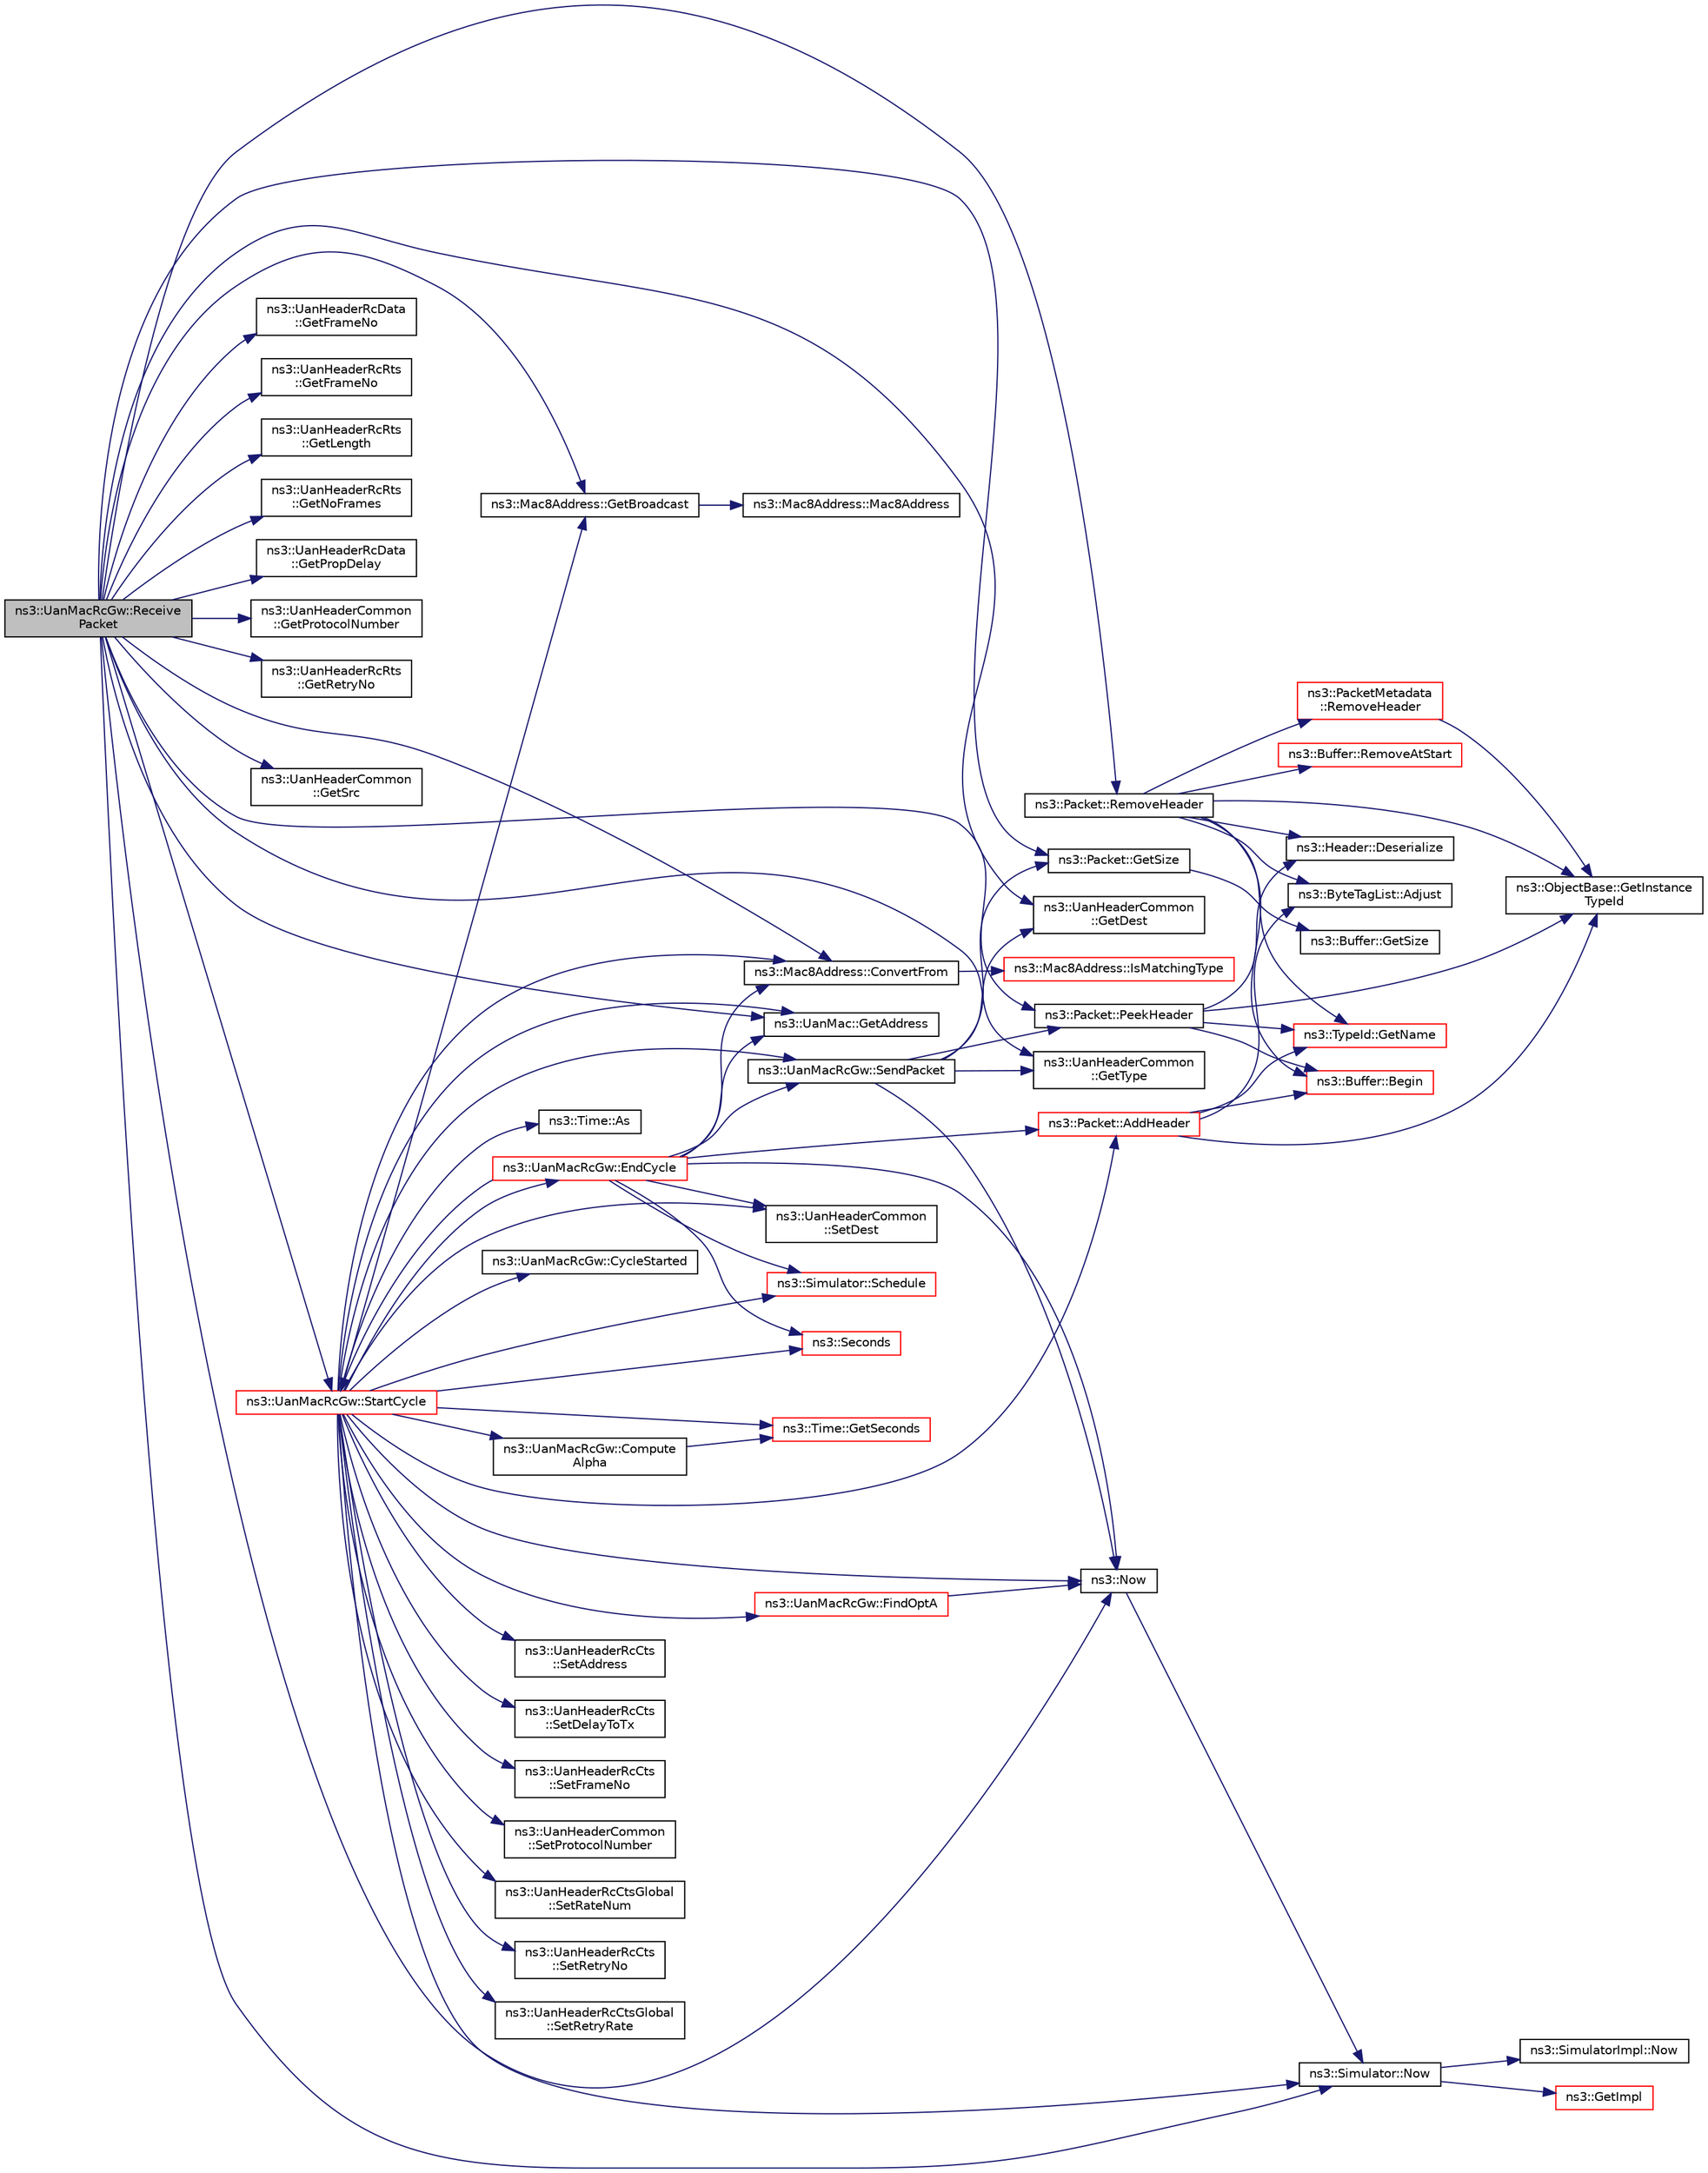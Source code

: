 digraph "ns3::UanMacRcGw::ReceivePacket"
{
 // LATEX_PDF_SIZE
  edge [fontname="Helvetica",fontsize="10",labelfontname="Helvetica",labelfontsize="10"];
  node [fontname="Helvetica",fontsize="10",shape=record];
  rankdir="LR";
  Node1 [label="ns3::UanMacRcGw::Receive\lPacket",height=0.2,width=0.4,color="black", fillcolor="grey75", style="filled", fontcolor="black",tooltip="PHY receive ok callback."];
  Node1 -> Node2 [color="midnightblue",fontsize="10",style="solid",fontname="Helvetica"];
  Node2 [label="ns3::Mac8Address::ConvertFrom",height=0.2,width=0.4,color="black", fillcolor="white", style="filled",URL="$classns3_1_1_mac8_address.html#a60c112506434f766f06b548c2b853d30",tooltip="Convert a generic address to a Mac8Address."];
  Node2 -> Node3 [color="midnightblue",fontsize="10",style="solid",fontname="Helvetica"];
  Node3 [label="ns3::Mac8Address::IsMatchingType",height=0.2,width=0.4,color="red", fillcolor="white", style="filled",URL="$classns3_1_1_mac8_address.html#a6d6d87013c99c897b9c5f7eadd697eb2",tooltip="Check that a generic Address is compatible with Mac8Address."];
  Node1 -> Node6 [color="midnightblue",fontsize="10",style="solid",fontname="Helvetica"];
  Node6 [label="ns3::UanMac::GetAddress",height=0.2,width=0.4,color="black", fillcolor="white", style="filled",URL="$classns3_1_1_uan_mac.html#ab39b04d612b5974e68ac1b5eec07933e",tooltip="Get the MAC Address."];
  Node1 -> Node7 [color="midnightblue",fontsize="10",style="solid",fontname="Helvetica"];
  Node7 [label="ns3::Mac8Address::GetBroadcast",height=0.2,width=0.4,color="black", fillcolor="white", style="filled",URL="$classns3_1_1_mac8_address.html#a28c0664a44c8ea191014bc428a704698",tooltip="Get the broadcast address (255)."];
  Node7 -> Node8 [color="midnightblue",fontsize="10",style="solid",fontname="Helvetica"];
  Node8 [label="ns3::Mac8Address::Mac8Address",height=0.2,width=0.4,color="black", fillcolor="white", style="filled",URL="$classns3_1_1_mac8_address.html#afb55d36f0398e8ce0cd86f1fb73db76e",tooltip="Constructor."];
  Node1 -> Node9 [color="midnightblue",fontsize="10",style="solid",fontname="Helvetica"];
  Node9 [label="ns3::UanHeaderCommon\l::GetDest",height=0.2,width=0.4,color="black", fillcolor="white", style="filled",URL="$classns3_1_1_uan_header_common.html#a92d546ec6eb93242c3c6578a8502013c",tooltip="Get the destination address."];
  Node1 -> Node10 [color="midnightblue",fontsize="10",style="solid",fontname="Helvetica"];
  Node10 [label="ns3::UanHeaderRcData\l::GetFrameNo",height=0.2,width=0.4,color="black", fillcolor="white", style="filled",URL="$classns3_1_1_uan_header_rc_data.html#aaa48bb2e14172ea05906472c4a7359a4",tooltip="Get the frame number of the reservation being transmitted."];
  Node1 -> Node11 [color="midnightblue",fontsize="10",style="solid",fontname="Helvetica"];
  Node11 [label="ns3::UanHeaderRcRts\l::GetFrameNo",height=0.2,width=0.4,color="black", fillcolor="white", style="filled",URL="$classns3_1_1_uan_header_rc_rts.html#a15f177e1b661a2bba9ded40c43bfbd12",tooltip="Get the frame number."];
  Node1 -> Node12 [color="midnightblue",fontsize="10",style="solid",fontname="Helvetica"];
  Node12 [label="ns3::UanHeaderRcRts\l::GetLength",height=0.2,width=0.4,color="black", fillcolor="white", style="filled",URL="$classns3_1_1_uan_header_rc_rts.html#aa38e1eff2b0f1714d52f5b8e2ae9e539",tooltip="Get the total number of bytes in the reservation, including headers."];
  Node1 -> Node13 [color="midnightblue",fontsize="10",style="solid",fontname="Helvetica"];
  Node13 [label="ns3::UanHeaderRcRts\l::GetNoFrames",height=0.2,width=0.4,color="black", fillcolor="white", style="filled",URL="$classns3_1_1_uan_header_rc_rts.html#a4f9990bf00f1a4a1661f28c2446ae5d8",tooltip="Get the number of data frames in the reservation."];
  Node1 -> Node14 [color="midnightblue",fontsize="10",style="solid",fontname="Helvetica"];
  Node14 [label="ns3::UanHeaderRcData\l::GetPropDelay",height=0.2,width=0.4,color="black", fillcolor="white", style="filled",URL="$classns3_1_1_uan_header_rc_data.html#a66cf8b47214d6ebf4fc5d54e10137d5e",tooltip="Get the propagation delay found in handshaking."];
  Node1 -> Node15 [color="midnightblue",fontsize="10",style="solid",fontname="Helvetica"];
  Node15 [label="ns3::UanHeaderCommon\l::GetProtocolNumber",height=0.2,width=0.4,color="black", fillcolor="white", style="filled",URL="$classns3_1_1_uan_header_common.html#adfae6303ccb528564a83a2352a7a7758",tooltip="Get the packet type value."];
  Node1 -> Node16 [color="midnightblue",fontsize="10",style="solid",fontname="Helvetica"];
  Node16 [label="ns3::UanHeaderRcRts\l::GetRetryNo",height=0.2,width=0.4,color="black", fillcolor="white", style="filled",URL="$classns3_1_1_uan_header_rc_rts.html#a807d7d6944096c82c9adcc2c57056bd5",tooltip="Get the retry number of this RTS packet."];
  Node1 -> Node17 [color="midnightblue",fontsize="10",style="solid",fontname="Helvetica"];
  Node17 [label="ns3::Packet::GetSize",height=0.2,width=0.4,color="black", fillcolor="white", style="filled",URL="$classns3_1_1_packet.html#afff7cb1ff518ee6dc0d424e10a5ad6ec",tooltip="Returns the the size in bytes of the packet (including the zero-filled initial payload)."];
  Node17 -> Node18 [color="midnightblue",fontsize="10",style="solid",fontname="Helvetica"];
  Node18 [label="ns3::Buffer::GetSize",height=0.2,width=0.4,color="black", fillcolor="white", style="filled",URL="$classns3_1_1_buffer.html#a60c9172d2b102f8856c81b2126c8b209",tooltip=" "];
  Node1 -> Node19 [color="midnightblue",fontsize="10",style="solid",fontname="Helvetica"];
  Node19 [label="ns3::UanHeaderCommon\l::GetSrc",height=0.2,width=0.4,color="black", fillcolor="white", style="filled",URL="$classns3_1_1_uan_header_common.html#a752f6c20958be24f0d681a56273046d3",tooltip="Get the source address."];
  Node1 -> Node20 [color="midnightblue",fontsize="10",style="solid",fontname="Helvetica"];
  Node20 [label="ns3::UanHeaderCommon\l::GetType",height=0.2,width=0.4,color="black", fillcolor="white", style="filled",URL="$classns3_1_1_uan_header_common.html#a15e8abf5c236cc15b25979d1d61c478f",tooltip="Get the header type value."];
  Node1 -> Node21 [color="midnightblue",fontsize="10",style="solid",fontname="Helvetica"];
  Node21 [label="ns3::Now",height=0.2,width=0.4,color="black", fillcolor="white", style="filled",URL="$group__simulator.html#gac3635e2e87f7ce316c89290ee1b01d0d",tooltip="create an ns3::Time instance which contains the current simulation time."];
  Node21 -> Node22 [color="midnightblue",fontsize="10",style="solid",fontname="Helvetica"];
  Node22 [label="ns3::Simulator::Now",height=0.2,width=0.4,color="black", fillcolor="white", style="filled",URL="$classns3_1_1_simulator.html#ac3178fa975b419f7875e7105be122800",tooltip="Return the current simulation virtual time."];
  Node22 -> Node23 [color="midnightblue",fontsize="10",style="solid",fontname="Helvetica"];
  Node23 [label="ns3::GetImpl",height=0.2,width=0.4,color="red", fillcolor="white", style="filled",URL="$group__simulator.html#ga42eb4eddad41528d4d99794a3dae3fd0",tooltip="Get the SimulatorImpl singleton."];
  Node22 -> Node72 [color="midnightblue",fontsize="10",style="solid",fontname="Helvetica"];
  Node72 [label="ns3::SimulatorImpl::Now",height=0.2,width=0.4,color="black", fillcolor="white", style="filled",URL="$classns3_1_1_simulator_impl.html#aa516c50060846adc6fd316e83ef0797c",tooltip="Return the current simulation virtual time."];
  Node1 -> Node22 [color="midnightblue",fontsize="10",style="solid",fontname="Helvetica"];
  Node1 -> Node73 [color="midnightblue",fontsize="10",style="solid",fontname="Helvetica"];
  Node73 [label="ns3::Packet::PeekHeader",height=0.2,width=0.4,color="black", fillcolor="white", style="filled",URL="$classns3_1_1_packet.html#acc152757db7d44974640b089335b7003",tooltip="Deserialize but does not remove the header from the internal buffer."];
  Node73 -> Node74 [color="midnightblue",fontsize="10",style="solid",fontname="Helvetica"];
  Node74 [label="ns3::Buffer::Begin",height=0.2,width=0.4,color="red", fillcolor="white", style="filled",URL="$classns3_1_1_buffer.html#acb977a0179de9abe4e295ce22023b4ca",tooltip=" "];
  Node73 -> Node76 [color="midnightblue",fontsize="10",style="solid",fontname="Helvetica"];
  Node76 [label="ns3::Header::Deserialize",height=0.2,width=0.4,color="black", fillcolor="white", style="filled",URL="$classns3_1_1_header.html#a78be9400bb66b2a8543606f395ef5396",tooltip=" "];
  Node73 -> Node37 [color="midnightblue",fontsize="10",style="solid",fontname="Helvetica"];
  Node37 [label="ns3::ObjectBase::GetInstance\lTypeId",height=0.2,width=0.4,color="black", fillcolor="white", style="filled",URL="$classns3_1_1_object_base.html#abe5b43a6f5b99a92a4c3122db31f06fb",tooltip="Get the most derived TypeId for this Object."];
  Node73 -> Node33 [color="midnightblue",fontsize="10",style="solid",fontname="Helvetica"];
  Node33 [label="ns3::TypeId::GetName",height=0.2,width=0.4,color="red", fillcolor="white", style="filled",URL="$classns3_1_1_type_id.html#abc4965475a579c2afdc668d7a7d58374",tooltip="Get the name."];
  Node1 -> Node77 [color="midnightblue",fontsize="10",style="solid",fontname="Helvetica"];
  Node77 [label="ns3::Packet::RemoveHeader",height=0.2,width=0.4,color="black", fillcolor="white", style="filled",URL="$classns3_1_1_packet.html#a0961eccf975d75f902d40956c93ba63e",tooltip="Deserialize and remove the header from the internal buffer."];
  Node77 -> Node78 [color="midnightblue",fontsize="10",style="solid",fontname="Helvetica"];
  Node78 [label="ns3::ByteTagList::Adjust",height=0.2,width=0.4,color="black", fillcolor="white", style="filled",URL="$classns3_1_1_byte_tag_list.html#a1fec06d7e6daaf8039cf2a148e4090f2",tooltip="Adjust the offsets stored internally by the adjustment delta."];
  Node77 -> Node74 [color="midnightblue",fontsize="10",style="solid",fontname="Helvetica"];
  Node77 -> Node76 [color="midnightblue",fontsize="10",style="solid",fontname="Helvetica"];
  Node77 -> Node37 [color="midnightblue",fontsize="10",style="solid",fontname="Helvetica"];
  Node77 -> Node33 [color="midnightblue",fontsize="10",style="solid",fontname="Helvetica"];
  Node77 -> Node79 [color="midnightblue",fontsize="10",style="solid",fontname="Helvetica"];
  Node79 [label="ns3::Buffer::RemoveAtStart",height=0.2,width=0.4,color="red", fillcolor="white", style="filled",URL="$classns3_1_1_buffer.html#adeecbb3e8f518aec6fee0437578ade4b",tooltip=" "];
  Node77 -> Node83 [color="midnightblue",fontsize="10",style="solid",fontname="Helvetica"];
  Node83 [label="ns3::PacketMetadata\l::RemoveHeader",height=0.2,width=0.4,color="red", fillcolor="white", style="filled",URL="$classns3_1_1_packet_metadata.html#afa8a589ec783d4998516d7f39f21242d",tooltip="Remove an header."];
  Node83 -> Node37 [color="midnightblue",fontsize="10",style="solid",fontname="Helvetica"];
  Node1 -> Node89 [color="midnightblue",fontsize="10",style="solid",fontname="Helvetica"];
  Node89 [label="ns3::UanMacRcGw::StartCycle",height=0.2,width=0.4,color="red", fillcolor="white", style="filled",URL="$classns3_1_1_uan_mac_rc_gw.html#ac578bc895186506f0954fa86eefa8d6a",tooltip="Cycle through pending requests."];
  Node89 -> Node90 [color="midnightblue",fontsize="10",style="solid",fontname="Helvetica"];
  Node90 [label="ns3::Packet::AddHeader",height=0.2,width=0.4,color="red", fillcolor="white", style="filled",URL="$classns3_1_1_packet.html#a465108c595a0bc592095cbcab1832ed8",tooltip="Add header to this packet."];
  Node90 -> Node78 [color="midnightblue",fontsize="10",style="solid",fontname="Helvetica"];
  Node90 -> Node74 [color="midnightblue",fontsize="10",style="solid",fontname="Helvetica"];
  Node90 -> Node37 [color="midnightblue",fontsize="10",style="solid",fontname="Helvetica"];
  Node90 -> Node33 [color="midnightblue",fontsize="10",style="solid",fontname="Helvetica"];
  Node89 -> Node58 [color="midnightblue",fontsize="10",style="solid",fontname="Helvetica"];
  Node58 [label="ns3::Time::As",height=0.2,width=0.4,color="black", fillcolor="white", style="filled",URL="$classns3_1_1_time.html#ad5198e31c2512226ca0e58b31fad7fd0",tooltip="Attach a unit to a Time, to facilitate output in a specific unit."];
  Node89 -> Node118 [color="midnightblue",fontsize="10",style="solid",fontname="Helvetica"];
  Node118 [label="ns3::UanMacRcGw::Compute\lAlpha",height=0.2,width=0.4,color="black", fillcolor="white", style="filled",URL="$classns3_1_1_uan_mac_rc_gw.html#a16f2a2f4cb6bf1bc8f3aed5c9d7d83ba",tooltip="Compute alpha parameter."];
  Node118 -> Node119 [color="midnightblue",fontsize="10",style="solid",fontname="Helvetica"];
  Node119 [label="ns3::Time::GetSeconds",height=0.2,width=0.4,color="red", fillcolor="white", style="filled",URL="$classns3_1_1_time.html#a27cb7c22324e0447740929b024dbeb66",tooltip="Get an approximation of the time stored in this instance in the indicated unit."];
  Node89 -> Node2 [color="midnightblue",fontsize="10",style="solid",fontname="Helvetica"];
  Node89 -> Node133 [color="midnightblue",fontsize="10",style="solid",fontname="Helvetica"];
  Node133 [label="ns3::UanMacRcGw::CycleStarted",height=0.2,width=0.4,color="black", fillcolor="white", style="filled",URL="$classns3_1_1_uan_mac_rc_gw.html#a9fba6730296ff817e04a485c8fc07d96",tooltip="Set state to INCYCLE."];
  Node89 -> Node134 [color="midnightblue",fontsize="10",style="solid",fontname="Helvetica"];
  Node134 [label="ns3::UanMacRcGw::EndCycle",height=0.2,width=0.4,color="red", fillcolor="white", style="filled",URL="$classns3_1_1_uan_mac_rc_gw.html#afd7577179828a6dd31e59427f3c98672",tooltip="End cycle by scheduling pending ACKs."];
  Node134 -> Node90 [color="midnightblue",fontsize="10",style="solid",fontname="Helvetica"];
  Node134 -> Node2 [color="midnightblue",fontsize="10",style="solid",fontname="Helvetica"];
  Node134 -> Node6 [color="midnightblue",fontsize="10",style="solid",fontname="Helvetica"];
  Node134 -> Node21 [color="midnightblue",fontsize="10",style="solid",fontname="Helvetica"];
  Node134 -> Node136 [color="midnightblue",fontsize="10",style="solid",fontname="Helvetica"];
  Node136 [label="ns3::Simulator::Schedule",height=0.2,width=0.4,color="red", fillcolor="white", style="filled",URL="$classns3_1_1_simulator.html#a3da7d28335c8ac0e3e86781f766df241",tooltip="Schedule an event to expire after delay."];
  Node134 -> Node148 [color="midnightblue",fontsize="10",style="solid",fontname="Helvetica"];
  Node148 [label="ns3::Seconds",height=0.2,width=0.4,color="red", fillcolor="white", style="filled",URL="$group__timecivil.html#ga33c34b816f8ff6628e33d5c8e9713b9e",tooltip="Construct a Time in the indicated unit."];
  Node134 -> Node149 [color="midnightblue",fontsize="10",style="solid",fontname="Helvetica"];
  Node149 [label="ns3::UanMacRcGw::SendPacket",height=0.2,width=0.4,color="black", fillcolor="white", style="filled",URL="$classns3_1_1_uan_mac_rc_gw.html#a0e3aefc24d4dffd594008152ba63269c",tooltip="Send packet on PHY."];
  Node149 -> Node9 [color="midnightblue",fontsize="10",style="solid",fontname="Helvetica"];
  Node149 -> Node17 [color="midnightblue",fontsize="10",style="solid",fontname="Helvetica"];
  Node149 -> Node20 [color="midnightblue",fontsize="10",style="solid",fontname="Helvetica"];
  Node149 -> Node21 [color="midnightblue",fontsize="10",style="solid",fontname="Helvetica"];
  Node149 -> Node73 [color="midnightblue",fontsize="10",style="solid",fontname="Helvetica"];
  Node134 -> Node150 [color="midnightblue",fontsize="10",style="solid",fontname="Helvetica"];
  Node150 [label="ns3::UanHeaderCommon\l::SetDest",height=0.2,width=0.4,color="black", fillcolor="white", style="filled",URL="$classns3_1_1_uan_header_common.html#aa74002750b6786c8f40863befa0b5172",tooltip="Set the destination address."];
  Node134 -> Node89 [color="midnightblue",fontsize="10",style="solid",fontname="Helvetica"];
  Node89 -> Node154 [color="midnightblue",fontsize="10",style="solid",fontname="Helvetica"];
  Node154 [label="ns3::UanMacRcGw::FindOptA",height=0.2,width=0.4,color="red", fillcolor="white", style="filled",URL="$classns3_1_1_uan_mac_rc_gw.html#acf37aa19bb4293829fec2ff254c56826",tooltip="Compute the optimum maximum number of reservations to accept per cycle."];
  Node154 -> Node21 [color="midnightblue",fontsize="10",style="solid",fontname="Helvetica"];
  Node89 -> Node6 [color="midnightblue",fontsize="10",style="solid",fontname="Helvetica"];
  Node89 -> Node7 [color="midnightblue",fontsize="10",style="solid",fontname="Helvetica"];
  Node89 -> Node119 [color="midnightblue",fontsize="10",style="solid",fontname="Helvetica"];
  Node89 -> Node21 [color="midnightblue",fontsize="10",style="solid",fontname="Helvetica"];
  Node89 -> Node22 [color="midnightblue",fontsize="10",style="solid",fontname="Helvetica"];
  Node89 -> Node136 [color="midnightblue",fontsize="10",style="solid",fontname="Helvetica"];
  Node89 -> Node148 [color="midnightblue",fontsize="10",style="solid",fontname="Helvetica"];
  Node89 -> Node149 [color="midnightblue",fontsize="10",style="solid",fontname="Helvetica"];
  Node89 -> Node160 [color="midnightblue",fontsize="10",style="solid",fontname="Helvetica"];
  Node160 [label="ns3::UanHeaderRcCts\l::SetAddress",height=0.2,width=0.4,color="black", fillcolor="white", style="filled",URL="$classns3_1_1_uan_header_rc_cts.html#af189a9e03484988f101e7119551087be",tooltip="Set the destination address, for scheduling info."];
  Node89 -> Node161 [color="midnightblue",fontsize="10",style="solid",fontname="Helvetica"];
  Node161 [label="ns3::UanHeaderRcCts\l::SetDelayToTx",height=0.2,width=0.4,color="black", fillcolor="white", style="filled",URL="$classns3_1_1_uan_header_rc_cts.html#a6473716bd8ca3703314a685254694cd9",tooltip="Set the time delay from CTS transmission to first data frame arrival."];
  Node89 -> Node150 [color="midnightblue",fontsize="10",style="solid",fontname="Helvetica"];
  Node89 -> Node162 [color="midnightblue",fontsize="10",style="solid",fontname="Helvetica"];
  Node162 [label="ns3::UanHeaderRcCts\l::SetFrameNo",height=0.2,width=0.4,color="black", fillcolor="white", style="filled",URL="$classns3_1_1_uan_header_rc_cts.html#a4741c7c3695cf323a5d1d4a600b84038",tooltip="Set the RTS frame number being cleared."];
  Node89 -> Node163 [color="midnightblue",fontsize="10",style="solid",fontname="Helvetica"];
  Node163 [label="ns3::UanHeaderCommon\l::SetProtocolNumber",height=0.2,width=0.4,color="black", fillcolor="white", style="filled",URL="$classns3_1_1_uan_header_common.html#a92f82fe5b09c958e8ce6f5e1128c214b",tooltip="Set the packet type."];
  Node89 -> Node164 [color="midnightblue",fontsize="10",style="solid",fontname="Helvetica"];
  Node164 [label="ns3::UanHeaderRcCtsGlobal\l::SetRateNum",height=0.2,width=0.4,color="black", fillcolor="white", style="filled",URL="$classns3_1_1_uan_header_rc_cts_global.html#a59844e6d4c5b301e66618bc8db19272b",tooltip="Set the rate number corresponding to data rate of current cycle."];
  Node89 -> Node165 [color="midnightblue",fontsize="10",style="solid",fontname="Helvetica"];
  Node165 [label="ns3::UanHeaderRcCts\l::SetRetryNo",height=0.2,width=0.4,color="black", fillcolor="white", style="filled",URL="$classns3_1_1_uan_header_rc_cts.html#adea1781f000478b55d557a6685171644",tooltip="Set the retry number of the RTS frame being cleared."];
  Node89 -> Node166 [color="midnightblue",fontsize="10",style="solid",fontname="Helvetica"];
  Node166 [label="ns3::UanHeaderRcCtsGlobal\l::SetRetryRate",height=0.2,width=0.4,color="black", fillcolor="white", style="filled",URL="$classns3_1_1_uan_header_rc_cts_global.html#a7d024e9d39b4f622303181f74c372c81",tooltip="Set the retry rate number for the current cycle."];
}
